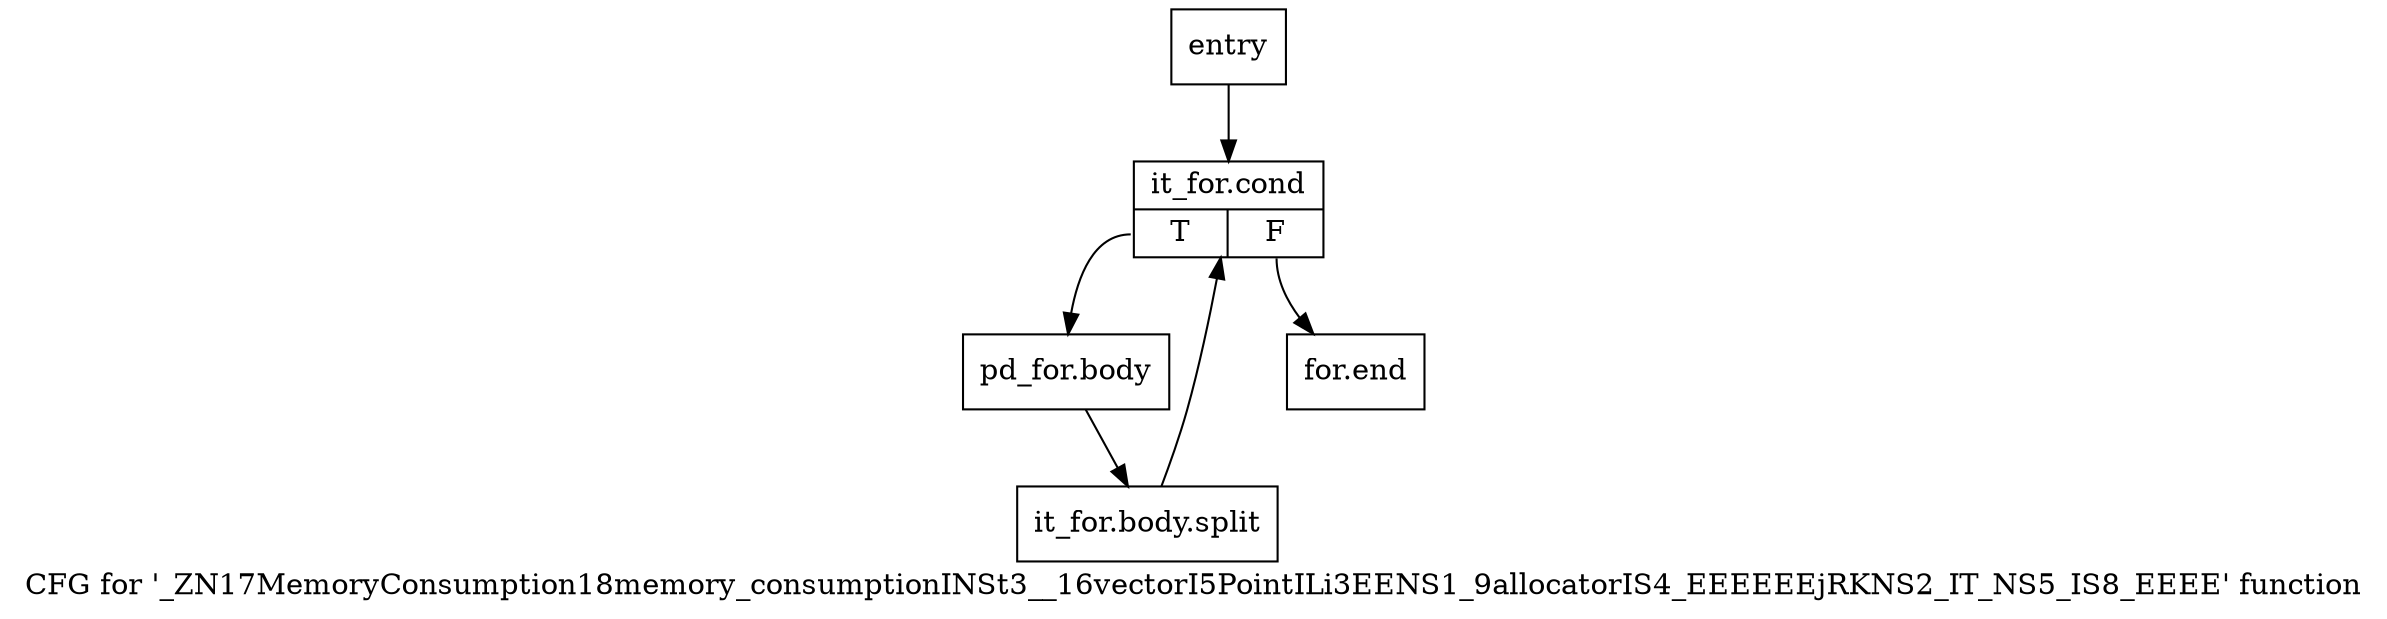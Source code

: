 digraph "CFG for '_ZN17MemoryConsumption18memory_consumptionINSt3__16vectorI5PointILi3EENS1_9allocatorIS4_EEEEEEjRKNS2_IT_NS5_IS8_EEEE' function" {
	label="CFG for '_ZN17MemoryConsumption18memory_consumptionINSt3__16vectorI5PointILi3EENS1_9allocatorIS4_EEEEEEjRKNS2_IT_NS5_IS8_EEEE' function";

	Node0x608ee00 [shape=record,label="{entry}"];
	Node0x608ee00 -> Node0x608ee50;
	Node0x608ee50 [shape=record,label="{it_for.cond|{<s0>T|<s1>F}}"];
	Node0x608ee50:s0 -> Node0x6093090;
	Node0x608ee50:s1 -> Node0x60930e0;
	Node0x6093090 [shape=record,label="{pd_for.body}"];
	Node0x6093090 -> Node0xa0a8030;
	Node0xa0a8030 [shape=record,label="{it_for.body.split}"];
	Node0xa0a8030 -> Node0x608ee50;
	Node0x60930e0 [shape=record,label="{for.end}"];
}
